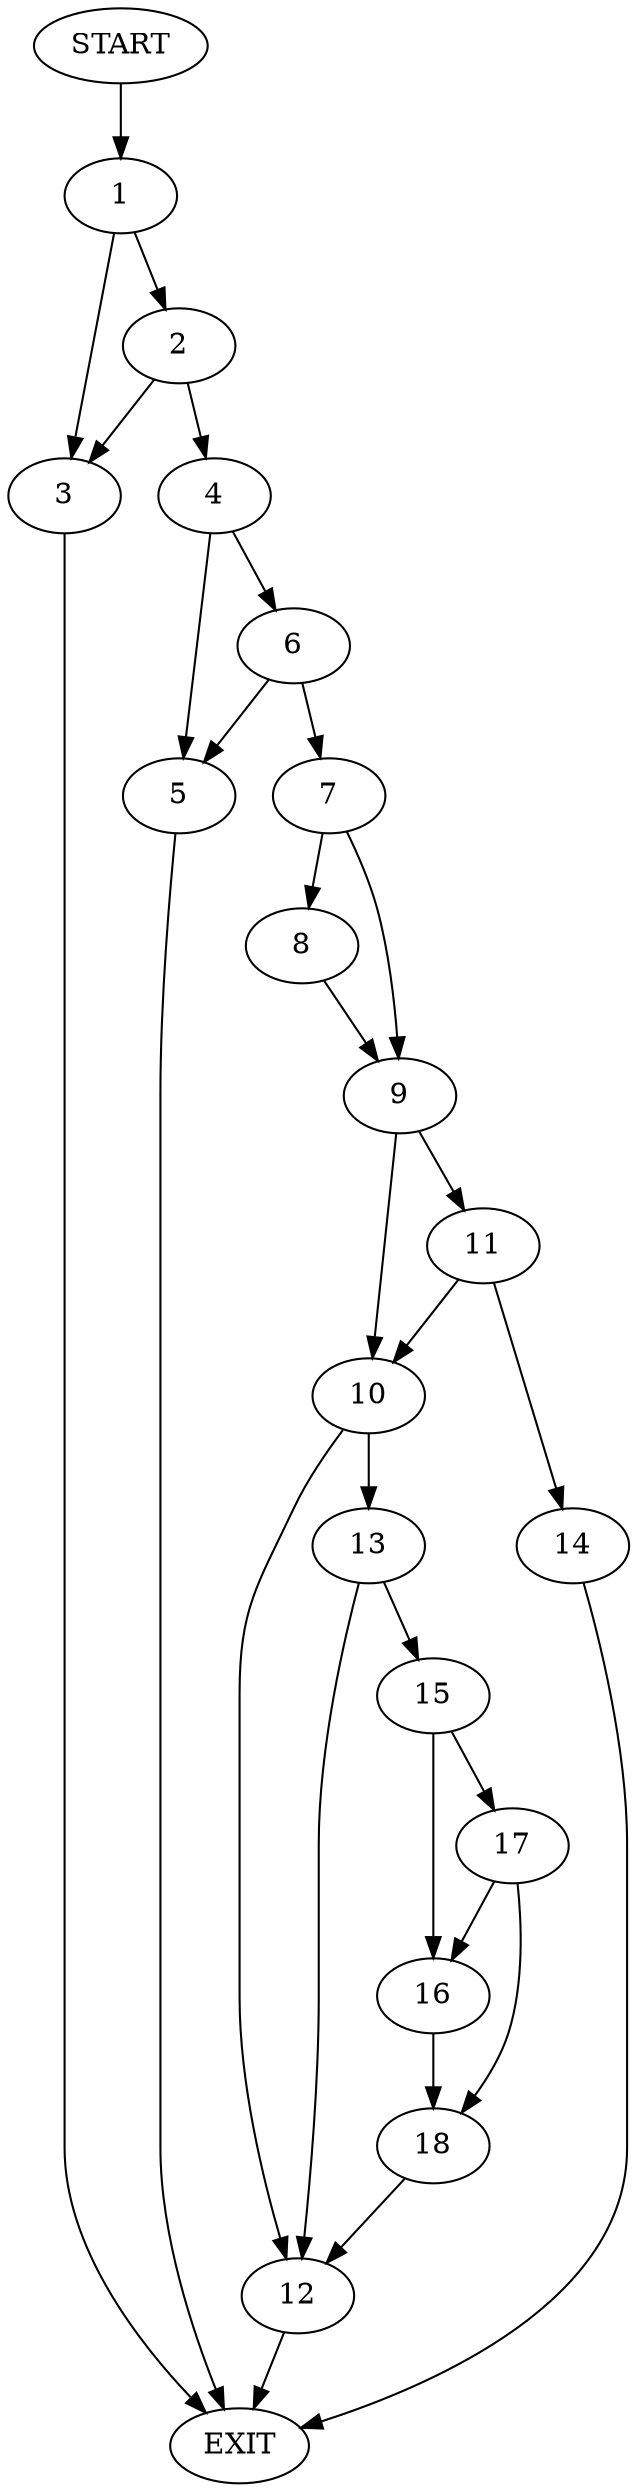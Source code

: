 digraph {
0 [label="START"]
19 [label="EXIT"]
0 -> 1
1 -> 2
1 -> 3
2 -> 3
2 -> 4
3 -> 19
4 -> 5
4 -> 6
6 -> 5
6 -> 7
5 -> 19
7 -> 8
7 -> 9
9 -> 10
9 -> 11
8 -> 9
10 -> 12
10 -> 13
11 -> 10
11 -> 14
14 -> 19
13 -> 12
13 -> 15
12 -> 19
15 -> 16
15 -> 17
16 -> 18
17 -> 16
17 -> 18
18 -> 12
}
